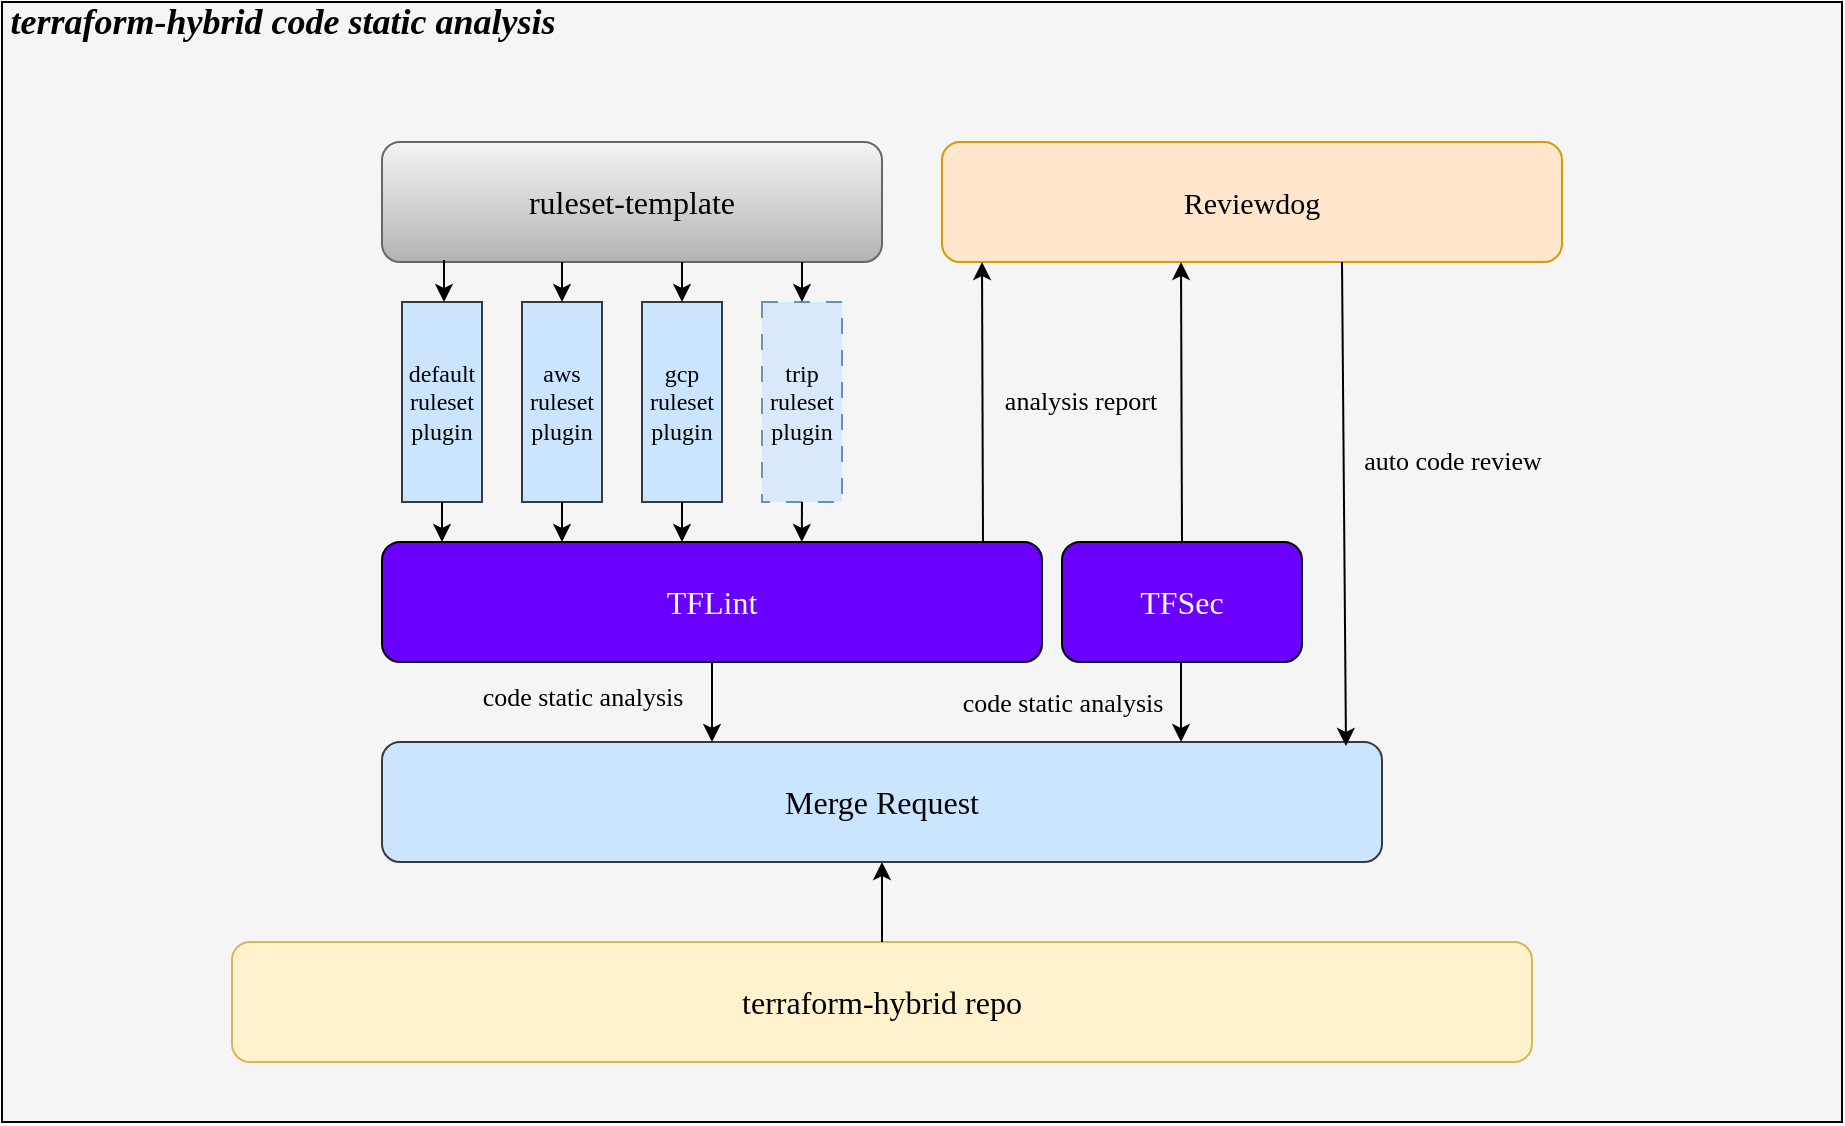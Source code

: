 <mxfile version="21.5.0" type="github">
  <diagram name="Page-1" id="4pALGEZyvohJSKsw4dnC">
    <mxGraphModel dx="1434" dy="802" grid="1" gridSize="10" guides="1" tooltips="1" connect="1" arrows="1" fold="1" page="1" pageScale="1" pageWidth="850" pageHeight="1100" math="0" shadow="0">
      <root>
        <mxCell id="0" />
        <mxCell id="1" parent="0" />
        <mxCell id="Thpc2CHAted3FsyBnGEa-1" value="" style="rounded=0;whiteSpace=wrap;html=1;fillColor=#f5f5f5;fontColor=#333333;strokeColor=#000000;gradientColor=none;glass=0;shadow=0;fontFamily=Times New Roman;" vertex="1" parent="1">
          <mxGeometry x="160" y="120" width="920" height="560" as="geometry" />
        </mxCell>
        <mxCell id="Thpc2CHAted3FsyBnGEa-2" value="&lt;font style=&quot;font-size: 16px;&quot;&gt;terraform-hybrid repo&lt;/font&gt;" style="rounded=1;whiteSpace=wrap;html=1;fillColor=#fff2cc;strokeColor=#d6b656;shadow=0;fontFamily=Times New Roman;" vertex="1" parent="1">
          <mxGeometry x="275" y="590" width="650" height="60" as="geometry" />
        </mxCell>
        <mxCell id="Thpc2CHAted3FsyBnGEa-3" value="" style="endArrow=classic;html=1;rounded=0;exitX=0.5;exitY=0;exitDx=0;exitDy=0;entryX=0.5;entryY=1;entryDx=0;entryDy=0;fontFamily=Times New Roman;" edge="1" parent="1">
          <mxGeometry width="50" height="50" relative="1" as="geometry">
            <mxPoint x="600" y="590" as="sourcePoint" />
            <mxPoint x="600" y="550" as="targetPoint" />
          </mxGeometry>
        </mxCell>
        <mxCell id="Thpc2CHAted3FsyBnGEa-4" value="&lt;font style=&quot;font-size: 16px;&quot;&gt;Merge Request&lt;/font&gt;" style="rounded=1;whiteSpace=wrap;html=1;fillColor=#cce5ff;strokeColor=#36393d;fontFamily=Times New Roman;" vertex="1" parent="1">
          <mxGeometry x="350" y="490" width="500" height="60" as="geometry" />
        </mxCell>
        <mxCell id="Thpc2CHAted3FsyBnGEa-5" value="&lt;font style=&quot;font-size: 16px;&quot;&gt;TFLint&lt;/font&gt;" style="rounded=1;whiteSpace=wrap;html=1;fillColor=#6a00ff;fontColor=#ffffff;strokeColor=#000000;gradientColor=none;fontFamily=Times New Roman;" vertex="1" parent="1">
          <mxGeometry x="350" y="390" width="330" height="60" as="geometry" />
        </mxCell>
        <mxCell id="Thpc2CHAted3FsyBnGEa-6" value="" style="endArrow=classic;html=1;rounded=0;exitX=0.5;exitY=1;exitDx=0;exitDy=0;fontFamily=Times New Roman;" edge="1" parent="1">
          <mxGeometry width="50" height="50" relative="1" as="geometry">
            <mxPoint x="515" y="450" as="sourcePoint" />
            <mxPoint x="515" y="490" as="targetPoint" />
          </mxGeometry>
        </mxCell>
        <mxCell id="Thpc2CHAted3FsyBnGEa-7" value="code static analysis" style="edgeLabel;html=1;align=center;verticalAlign=middle;resizable=0;points=[];labelBackgroundColor=none;fontSize=13;fontFamily=Times New Roman;" vertex="1" connectable="0" parent="Thpc2CHAted3FsyBnGEa-6">
          <mxGeometry x="-0.161" y="3" relative="1" as="geometry">
            <mxPoint x="-68" as="offset" />
          </mxGeometry>
        </mxCell>
        <mxCell id="Thpc2CHAted3FsyBnGEa-8" value="&lt;font style=&quot;font-size: 15px;&quot;&gt;Reviewdog&lt;/font&gt;" style="rounded=1;whiteSpace=wrap;html=1;fillColor=#ffe6cc;strokeColor=#d79b00;fontFamily=Times New Roman;" vertex="1" parent="1">
          <mxGeometry x="630" y="190" width="310" height="60" as="geometry" />
        </mxCell>
        <mxCell id="Thpc2CHAted3FsyBnGEa-9" value="" style="endArrow=classic;html=1;rounded=0;exitX=0.5;exitY=1;exitDx=0;exitDy=0;entryX=0.734;entryY=0.039;entryDx=0;entryDy=0;entryPerimeter=0;fontFamily=Times New Roman;" edge="1" parent="1">
          <mxGeometry width="50" height="50" relative="1" as="geometry">
            <mxPoint x="830" y="250" as="sourcePoint" />
            <mxPoint x="832" y="492" as="targetPoint" />
          </mxGeometry>
        </mxCell>
        <mxCell id="Thpc2CHAted3FsyBnGEa-10" value="auto code review" style="edgeLabel;html=1;align=center;verticalAlign=middle;resizable=0;points=[];fontSize=13;labelBackgroundColor=none;fontFamily=Times New Roman;" vertex="1" connectable="0" parent="Thpc2CHAted3FsyBnGEa-9">
          <mxGeometry x="-0.183" y="-1" relative="1" as="geometry">
            <mxPoint x="55" as="offset" />
          </mxGeometry>
        </mxCell>
        <mxCell id="Thpc2CHAted3FsyBnGEa-11" value="" style="endArrow=classic;html=1;rounded=0;entryX=0.129;entryY=0.983;entryDx=0;entryDy=0;entryPerimeter=0;exitX=0.5;exitY=0;exitDx=0;exitDy=0;fontFamily=Times New Roman;" edge="1" parent="1" source="Thpc2CHAted3FsyBnGEa-27">
          <mxGeometry width="50" height="50" relative="1" as="geometry">
            <mxPoint x="749.5" y="391" as="sourcePoint" />
            <mxPoint x="749.5" y="250" as="targetPoint" />
          </mxGeometry>
        </mxCell>
        <mxCell id="Thpc2CHAted3FsyBnGEa-12" value="&lt;span style=&quot;font-size: 16px;&quot;&gt;ruleset-template&lt;/span&gt;" style="rounded=1;whiteSpace=wrap;html=1;fillColor=#f5f5f5;strokeColor=#666666;gradientColor=#b3b3b3;fontFamily=Times New Roman;" vertex="1" parent="1">
          <mxGeometry x="350" y="190" width="250" height="60" as="geometry" />
        </mxCell>
        <mxCell id="Thpc2CHAted3FsyBnGEa-13" value="&lt;font style=&quot;font-size: 13px;&quot;&gt;analysis report&lt;/font&gt;" style="edgeLabel;html=1;align=center;verticalAlign=middle;resizable=0;points=[];labelBackgroundColor=none;fontSize=13;fontFamily=Times New Roman;" vertex="1" connectable="0" parent="1">
          <mxGeometry x="535" y="309.997" as="geometry">
            <mxPoint x="164" y="9" as="offset" />
          </mxGeometry>
        </mxCell>
        <mxCell id="Thpc2CHAted3FsyBnGEa-14" value="gcp&lt;br&gt;ruleset&lt;br&gt;plugin" style="rounded=0;whiteSpace=wrap;html=1;fillColor=#cce5ff;strokeColor=#36393d;fontFamily=Times New Roman;" vertex="1" parent="1">
          <mxGeometry x="480" y="270" width="40" height="100" as="geometry" />
        </mxCell>
        <mxCell id="Thpc2CHAted3FsyBnGEa-15" value="aws&lt;br&gt;ruleset&lt;br&gt;plugin" style="rounded=0;whiteSpace=wrap;html=1;fillColor=#cce5ff;strokeColor=#36393d;fontFamily=Times New Roman;" vertex="1" parent="1">
          <mxGeometry x="420" y="270" width="40" height="100" as="geometry" />
        </mxCell>
        <mxCell id="Thpc2CHAted3FsyBnGEa-16" value="default&lt;br&gt;ruleset&lt;br&gt;plugin" style="rounded=0;whiteSpace=wrap;html=1;fillColor=#cce5ff;strokeColor=#36393d;fontFamily=Times New Roman;" vertex="1" parent="1">
          <mxGeometry x="360" y="270" width="40" height="100" as="geometry" />
        </mxCell>
        <mxCell id="Thpc2CHAted3FsyBnGEa-17" value="" style="endArrow=classic;html=1;rounded=0;entryX=0.5;entryY=0;entryDx=0;entryDy=0;fontFamily=Times New Roman;" edge="1" parent="1">
          <mxGeometry width="50" height="50" relative="1" as="geometry">
            <mxPoint x="500" y="250" as="sourcePoint" />
            <mxPoint x="500" y="270" as="targetPoint" />
          </mxGeometry>
        </mxCell>
        <mxCell id="Thpc2CHAted3FsyBnGEa-18" value="" style="endArrow=classic;html=1;rounded=0;entryX=0.5;entryY=0;entryDx=0;entryDy=0;fontFamily=Times New Roman;" edge="1" parent="1">
          <mxGeometry width="50" height="50" relative="1" as="geometry">
            <mxPoint x="440" y="250" as="sourcePoint" />
            <mxPoint x="440" y="270" as="targetPoint" />
          </mxGeometry>
        </mxCell>
        <mxCell id="Thpc2CHAted3FsyBnGEa-19" value="" style="endArrow=classic;html=1;rounded=0;exitX=0.165;exitY=0.983;exitDx=0;exitDy=0;exitPerimeter=0;fontFamily=Times New Roman;" edge="1" parent="1">
          <mxGeometry width="50" height="50" relative="1" as="geometry">
            <mxPoint x="381" y="249" as="sourcePoint" />
            <mxPoint x="381" y="270" as="targetPoint" />
          </mxGeometry>
        </mxCell>
        <mxCell id="Thpc2CHAted3FsyBnGEa-20" value="" style="endArrow=classic;html=1;rounded=0;exitX=0.5;exitY=1;exitDx=0;exitDy=0;entryX=0.455;entryY=0;entryDx=0;entryDy=0;entryPerimeter=0;fontFamily=Times New Roman;" edge="1" parent="1">
          <mxGeometry width="50" height="50" relative="1" as="geometry">
            <mxPoint x="500" y="370" as="sourcePoint" />
            <mxPoint x="500" y="390" as="targetPoint" />
          </mxGeometry>
        </mxCell>
        <mxCell id="Thpc2CHAted3FsyBnGEa-21" value="" style="endArrow=classic;html=1;rounded=0;exitX=0.5;exitY=1;exitDx=0;exitDy=0;entryX=0.274;entryY=0.002;entryDx=0;entryDy=0;entryPerimeter=0;fontFamily=Times New Roman;" edge="1" parent="1">
          <mxGeometry width="50" height="50" relative="1" as="geometry">
            <mxPoint x="440" y="370" as="sourcePoint" />
            <mxPoint x="440" y="390" as="targetPoint" />
          </mxGeometry>
        </mxCell>
        <mxCell id="Thpc2CHAted3FsyBnGEa-22" value="" style="endArrow=classic;html=1;rounded=0;exitX=0.5;exitY=1;exitDx=0;exitDy=0;fontFamily=Times New Roman;" edge="1" parent="1">
          <mxGeometry width="50" height="50" relative="1" as="geometry">
            <mxPoint x="380" y="370" as="sourcePoint" />
            <mxPoint x="380" y="390" as="targetPoint" />
          </mxGeometry>
        </mxCell>
        <mxCell id="Thpc2CHAted3FsyBnGEa-23" value="trip&lt;br&gt;ruleset&lt;br&gt;plugin" style="rounded=0;whiteSpace=wrap;html=1;fillColor=#dae8fc;strokeColor=#6c8ebf;dashed=1;dashPattern=8 8;fontFamily=Times New Roman;" vertex="1" parent="1">
          <mxGeometry x="540" y="270" width="40" height="100" as="geometry" />
        </mxCell>
        <mxCell id="Thpc2CHAted3FsyBnGEa-25" value="" style="endArrow=classic;html=1;rounded=0;entryX=0.5;entryY=0;entryDx=0;entryDy=0;fontFamily=Times New Roman;" edge="1" parent="1" target="Thpc2CHAted3FsyBnGEa-23">
          <mxGeometry width="50" height="50" relative="1" as="geometry">
            <mxPoint x="560" y="250" as="sourcePoint" />
            <mxPoint x="510" y="280" as="targetPoint" />
          </mxGeometry>
        </mxCell>
        <mxCell id="Thpc2CHAted3FsyBnGEa-26" value="" style="endArrow=classic;html=1;rounded=0;entryX=0.636;entryY=0;entryDx=0;entryDy=0;exitX=0.5;exitY=1;exitDx=0;exitDy=0;entryPerimeter=0;fontFamily=Times New Roman;" edge="1" parent="1" source="Thpc2CHAted3FsyBnGEa-23" target="Thpc2CHAted3FsyBnGEa-5">
          <mxGeometry width="50" height="50" relative="1" as="geometry">
            <mxPoint x="570" y="260" as="sourcePoint" />
            <mxPoint x="570" y="280" as="targetPoint" />
          </mxGeometry>
        </mxCell>
        <mxCell id="Thpc2CHAted3FsyBnGEa-27" value="&lt;font style=&quot;font-size: 16px;&quot;&gt;TFSec&lt;/font&gt;" style="rounded=1;whiteSpace=wrap;html=1;fillColor=#6a00ff;fontColor=#ffffff;strokeColor=#000000;gradientColor=none;fontFamily=Times New Roman;" vertex="1" parent="1">
          <mxGeometry x="690" y="390" width="120" height="60" as="geometry" />
        </mxCell>
        <mxCell id="Thpc2CHAted3FsyBnGEa-28" value="code static analysis" style="edgeLabel;html=1;align=center;verticalAlign=middle;resizable=0;points=[];labelBackgroundColor=none;fontSize=13;fontFamily=Times New Roman;" vertex="1" connectable="0" parent="1">
          <mxGeometry x="690" y="470" as="geometry" />
        </mxCell>
        <mxCell id="Thpc2CHAted3FsyBnGEa-29" value="" style="endArrow=classic;html=1;rounded=0;exitX=0.5;exitY=1;exitDx=0;exitDy=0;fontFamily=Times New Roman;" edge="1" parent="1">
          <mxGeometry width="50" height="50" relative="1" as="geometry">
            <mxPoint x="749.5" y="450" as="sourcePoint" />
            <mxPoint x="749.5" y="490" as="targetPoint" />
          </mxGeometry>
        </mxCell>
        <mxCell id="Thpc2CHAted3FsyBnGEa-31" value="" style="endArrow=classic;html=1;rounded=0;entryX=0.129;entryY=0.983;entryDx=0;entryDy=0;entryPerimeter=0;exitX=0.5;exitY=0;exitDx=0;exitDy=0;fontFamily=Times New Roman;" edge="1" parent="1">
          <mxGeometry width="50" height="50" relative="1" as="geometry">
            <mxPoint x="650.5" y="390" as="sourcePoint" />
            <mxPoint x="650" y="250" as="targetPoint" />
          </mxGeometry>
        </mxCell>
        <mxCell id="Thpc2CHAted3FsyBnGEa-32" value="&lt;font style=&quot;font-size: 18px;&quot;&gt;terraform-hybrid code static analysis&lt;/font&gt;" style="edgeLabel;html=1;align=center;verticalAlign=middle;resizable=0;points=[];labelBackgroundColor=none;fontSize=18;fontStyle=3;fontFamily=Times New Roman;" vertex="1" connectable="0" parent="1">
          <mxGeometry x="300" y="130" as="geometry" />
        </mxCell>
      </root>
    </mxGraphModel>
  </diagram>
</mxfile>
